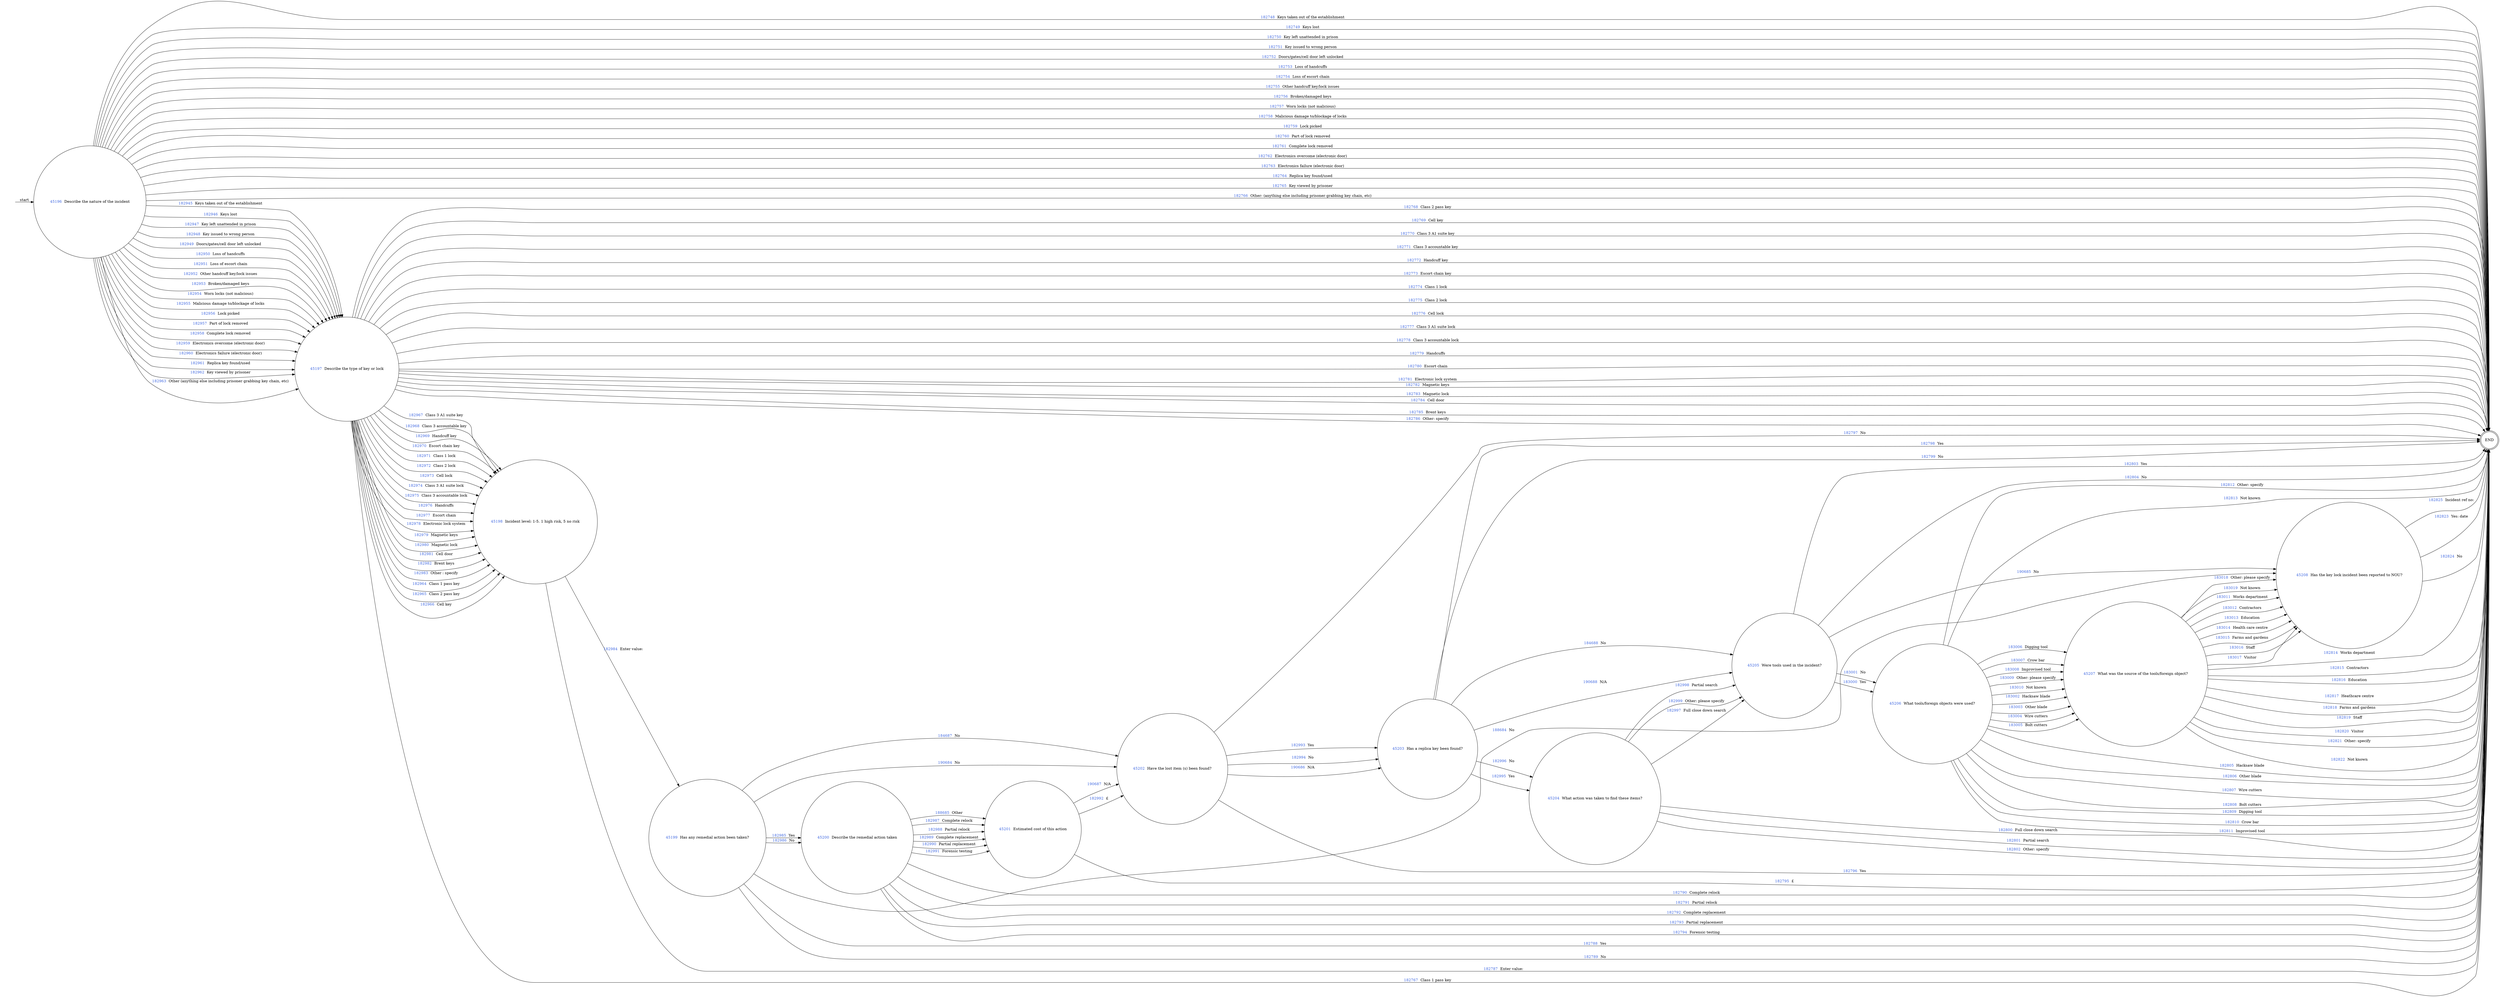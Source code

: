digraph KEY_LOCK_INCIDENT {
  rankdir=LR;
  node [shape = circle];
  START_NODE [label="", shape=none];
  START_NODE -> 45196 [label = "start"];
  END_NODE [label="END", shape="doublecircle"];
  45196 [label = < <FONT COLOR="royalblue">45196 </FONT> Describe the nature of the incident >];
  45196 -> END_NODE [label = < <FONT COLOR="royalblue">182748 </FONT> Keys taken out of the establishment >, style="filled", color="#DDD"];
  45196 -> END_NODE [label = < <FONT COLOR="royalblue">182749 </FONT> Keys lost >, style="filled", color="#DDD"];
  45196 -> END_NODE [label = < <FONT COLOR="royalblue">182750 </FONT> Key left unattended in prison >, style="filled", color="#DDD"];
  45196 -> END_NODE [label = < <FONT COLOR="royalblue">182751 </FONT> Key issued to wrong person >, style="filled", color="#DDD"];
  45196 -> END_NODE [label = < <FONT COLOR="royalblue">182752 </FONT> Doors/gates/cell door left unlocked >, style="filled", color="#DDD"];
  45196 -> END_NODE [label = < <FONT COLOR="royalblue">182753 </FONT> Loss of handcuffs >, style="filled", color="#DDD"];
  45196 -> END_NODE [label = < <FONT COLOR="royalblue">182754 </FONT> Loss of escort chain >, style="filled", color="#DDD"];
  45196 -> END_NODE [label = < <FONT COLOR="royalblue">182755 </FONT> Other handcuff key/lock issues >, style="filled", color="#DDD"];
  45196 -> END_NODE [label = < <FONT COLOR="royalblue">182756 </FONT> Broken/damaged keys >, style="filled", color="#DDD"];
  45196 -> END_NODE [label = < <FONT COLOR="royalblue">182757 </FONT> Worn locks (not malicious) >, style="filled", color="#DDD"];
  45196 -> END_NODE [label = < <FONT COLOR="royalblue">182758 </FONT> Malicious damage to/blockage of locks >, style="filled", color="#DDD"];
  45196 -> END_NODE [label = < <FONT COLOR="royalblue">182759 </FONT> Lock picked >, style="filled", color="#DDD"];
  45196 -> END_NODE [label = < <FONT COLOR="royalblue">182760 </FONT> Part of lock removed >, style="filled", color="#DDD"];
  45196 -> END_NODE [label = < <FONT COLOR="royalblue">182761 </FONT> Complete lock removed >, style="filled", color="#DDD"];
  45196 -> END_NODE [label = < <FONT COLOR="royalblue">182762 </FONT> Electronics overcome (electronic door) >, style="filled", color="#DDD"];
  45196 -> END_NODE [label = < <FONT COLOR="royalblue">182763 </FONT> Electronics failure (electronic door) >, style="filled", color="#DDD"];
  45196 -> END_NODE [label = < <FONT COLOR="royalblue">182764 </FONT> Replica key found/used >, style="filled", color="#DDD"];
  45196 -> END_NODE [label = < <FONT COLOR="royalblue">182765 </FONT> Key viewed by prisoner >, style="filled", color="#DDD"];
  45196 -> END_NODE [label = < <FONT COLOR="royalblue">182766 </FONT> Other: (anything else including prisoner grabbing key chain, etc) >, style="filled", color="#DDD"];
  45196 -> 45197 [label = < <FONT COLOR="royalblue">182945 </FONT> Keys taken out of the establishment >];
  45196 -> 45197 [label = < <FONT COLOR="royalblue">182946 </FONT> Keys lost >];
  45196 -> 45197 [label = < <FONT COLOR="royalblue">182947 </FONT> Key left unattended in prison >];
  45196 -> 45197 [label = < <FONT COLOR="royalblue">182948 </FONT> Key issued to wrong person >];
  45196 -> 45197 [label = < <FONT COLOR="royalblue">182949 </FONT> Doors/gates/cell door left unlocked >];
  45196 -> 45197 [label = < <FONT COLOR="royalblue">182950 </FONT> Loss of handcuffs >];
  45196 -> 45197 [label = < <FONT COLOR="royalblue">182951 </FONT> Loss of escort chain >];
  45196 -> 45197 [label = < <FONT COLOR="royalblue">182952 </FONT> Other handcuff key/lock issues >];
  45196 -> 45197 [label = < <FONT COLOR="royalblue">182953 </FONT> Broken/damaged keys >];
  45196 -> 45197 [label = < <FONT COLOR="royalblue">182954 </FONT> Worn locks (not malicious) >];
  45196 -> 45197 [label = < <FONT COLOR="royalblue">182955 </FONT> Malicious damage to/blockage of locks >];
  45196 -> 45197 [label = < <FONT COLOR="royalblue">182956 </FONT> Lock picked >];
  45196 -> 45197 [label = < <FONT COLOR="royalblue">182957 </FONT> Part of lock removed >];
  45196 -> 45197 [label = < <FONT COLOR="royalblue">182958 </FONT> Complete lock removed >];
  45196 -> 45197 [label = < <FONT COLOR="royalblue">182959 </FONT> Electronics overcome (electronic door) >];
  45196 -> 45197 [label = < <FONT COLOR="royalblue">182960 </FONT> Electronics failure (electronic door) >];
  45196 -> 45197 [label = < <FONT COLOR="royalblue">182961 </FONT> Replica key found/used >];
  45196 -> 45197 [label = < <FONT COLOR="royalblue">182962 </FONT> Key viewed by prisoner >];
  45196 -> 45197 [label = < <FONT COLOR="royalblue">182963 </FONT> Other (anything else including prisoner grabbing key chain, etc) >];
  45197 [label = < <FONT COLOR="royalblue">45197 </FONT> Describe the type of key or lock >];
  45197 -> END_NODE [label = < <FONT COLOR="royalblue">182767 </FONT> Class 1 pass key >, style="filled", color="#DDD"];
  45197 -> END_NODE [label = < <FONT COLOR="royalblue">182768 </FONT> Class 2 pass key >, style="filled", color="#DDD"];
  45197 -> END_NODE [label = < <FONT COLOR="royalblue">182769 </FONT> Cell key >, style="filled", color="#DDD"];
  45197 -> END_NODE [label = < <FONT COLOR="royalblue">182770 </FONT> Class 3 A1 suite key >, style="filled", color="#DDD"];
  45197 -> END_NODE [label = < <FONT COLOR="royalblue">182771 </FONT> Class 3 accountable key >, style="filled", color="#DDD"];
  45197 -> END_NODE [label = < <FONT COLOR="royalblue">182772 </FONT> Handcuff key >, style="filled", color="#DDD"];
  45197 -> END_NODE [label = < <FONT COLOR="royalblue">182773 </FONT> Escort chain key >, style="filled", color="#DDD"];
  45197 -> END_NODE [label = < <FONT COLOR="royalblue">182774 </FONT> Class 1 lock >, style="filled", color="#DDD"];
  45197 -> END_NODE [label = < <FONT COLOR="royalblue">182775 </FONT> Class 2 lock >, style="filled", color="#DDD"];
  45197 -> END_NODE [label = < <FONT COLOR="royalblue">182776 </FONT> Cell lock >, style="filled", color="#DDD"];
  45197 -> END_NODE [label = < <FONT COLOR="royalblue">182777 </FONT> Class 3 A1 suite lock >, style="filled", color="#DDD"];
  45197 -> END_NODE [label = < <FONT COLOR="royalblue">182778 </FONT> Class 3 accountable lock >, style="filled", color="#DDD"];
  45197 -> END_NODE [label = < <FONT COLOR="royalblue">182779 </FONT> Handcuffs >, style="filled", color="#DDD"];
  45197 -> END_NODE [label = < <FONT COLOR="royalblue">182780 </FONT> Escort chain >, style="filled", color="#DDD"];
  45197 -> END_NODE [label = < <FONT COLOR="royalblue">182781 </FONT> Electronic lock system >, style="filled", color="#DDD"];
  45197 -> END_NODE [label = < <FONT COLOR="royalblue">182782 </FONT> Magnetic keys >, style="filled", color="#DDD"];
  45197 -> END_NODE [label = < <FONT COLOR="royalblue">182783 </FONT> Magnetic lock >, style="filled", color="#DDD"];
  45197 -> END_NODE [label = < <FONT COLOR="royalblue">182784 </FONT> Cell door >, style="filled", color="#DDD"];
  45197 -> END_NODE [label = < <FONT COLOR="royalblue">182785 </FONT> Brent keys >, style="filled", color="#DDD"];
  45197 -> END_NODE [label = < <FONT COLOR="royalblue">182786 </FONT> Other: specify >, style="filled", color="#DDD"];
  45197 -> 45198 [label = < <FONT COLOR="royalblue">182964 </FONT> Class 1 pass key >];
  45197 -> 45198 [label = < <FONT COLOR="royalblue">182965 </FONT> Class 2 pass key >];
  45197 -> 45198 [label = < <FONT COLOR="royalblue">182966 </FONT> Cell key >];
  45197 -> 45198 [label = < <FONT COLOR="royalblue">182967 </FONT> Class 3 A1 suite key >];
  45197 -> 45198 [label = < <FONT COLOR="royalblue">182968 </FONT> Class 3 accountable key >];
  45197 -> 45198 [label = < <FONT COLOR="royalblue">182969 </FONT> Handcuff key >];
  45197 -> 45198 [label = < <FONT COLOR="royalblue">182970 </FONT> Escort chain key >];
  45197 -> 45198 [label = < <FONT COLOR="royalblue">182971 </FONT> Class 1 lock >];
  45197 -> 45198 [label = < <FONT COLOR="royalblue">182972 </FONT> Class 2 lock >];
  45197 -> 45198 [label = < <FONT COLOR="royalblue">182973 </FONT> Cell lock >];
  45197 -> 45198 [label = < <FONT COLOR="royalblue">182974 </FONT> Class 3 A1 suite lock >];
  45197 -> 45198 [label = < <FONT COLOR="royalblue">182975 </FONT> Class 3 accountable lock >];
  45197 -> 45198 [label = < <FONT COLOR="royalblue">182976 </FONT> Handcuffs >];
  45197 -> 45198 [label = < <FONT COLOR="royalblue">182977 </FONT> Escort chain >];
  45197 -> 45198 [label = < <FONT COLOR="royalblue">182978 </FONT> Electronic lock system >];
  45197 -> 45198 [label = < <FONT COLOR="royalblue">182979 </FONT> Magnetic keys >];
  45197 -> 45198 [label = < <FONT COLOR="royalblue">182980 </FONT> Magnetic lock >];
  45197 -> 45198 [label = < <FONT COLOR="royalblue">182981 </FONT> Cell door >];
  45197 -> 45198 [label = < <FONT COLOR="royalblue">182982 </FONT> Brent keys >];
  45197 -> 45198 [label = < <FONT COLOR="royalblue">182983 </FONT> Other : specify >];
  45198 [label = < <FONT COLOR="royalblue">45198 </FONT> Incident level: 1-5. 1 high risk, 5 no risk >];
  45198 -> END_NODE [label = < <FONT COLOR="royalblue">182787 </FONT> Enter value: >, style="filled", color="#DDD"];
  45198 -> 45199 [label = < <FONT COLOR="royalblue">182984 </FONT> Enter value: >];
  45199 [label = < <FONT COLOR="royalblue">45199 </FONT> Has any remedial action been taken? >];
  45199 -> END_NODE [label = < <FONT COLOR="royalblue">182788 </FONT> Yes >, style="filled", color="#DDD"];
  45199 -> END_NODE [label = < <FONT COLOR="royalblue">182789 </FONT> No >, style="filled", color="#DDD"];
  45199 -> 45200 [label = < <FONT COLOR="royalblue">182985 </FONT> Yes >];
  45199 -> 45200 [label = < <FONT COLOR="royalblue">182986 </FONT> No >, style="filled", color="#DDD"];
  45199 -> 45202 [label = < <FONT COLOR="royalblue">184687 </FONT> No >, style="filled", color="#DDD"];
  45199 -> 45208 [label = < <FONT COLOR="royalblue">188684 </FONT> No >, style="filled", color="#DDD"];
  45199 -> 45202 [label = < <FONT COLOR="royalblue">190684 </FONT> No >];
  45200 [label = < <FONT COLOR="royalblue">45200 </FONT> Describe the remedial action taken >];
  45200 -> END_NODE [label = < <FONT COLOR="royalblue">182790 </FONT> Complete relock >, style="filled", color="#DDD"];
  45200 -> END_NODE [label = < <FONT COLOR="royalblue">182791 </FONT> Partial relock >, style="filled", color="#DDD"];
  45200 -> END_NODE [label = < <FONT COLOR="royalblue">182792 </FONT> Complete replacement >, style="filled", color="#DDD"];
  45200 -> END_NODE [label = < <FONT COLOR="royalblue">182793 </FONT> Partial replacement >, style="filled", color="#DDD"];
  45200 -> END_NODE [label = < <FONT COLOR="royalblue">182794 </FONT> Forensic testing >, style="filled", color="#DDD"];
  45200 -> 45201 [label = < <FONT COLOR="royalblue">182987 </FONT> Complete relock >];
  45200 -> 45201 [label = < <FONT COLOR="royalblue">182988 </FONT> Partial relock >];
  45200 -> 45201 [label = < <FONT COLOR="royalblue">182989 </FONT> Complete replacement >];
  45200 -> 45201 [label = < <FONT COLOR="royalblue">182990 </FONT> Partial replacement >];
  45200 -> 45201 [label = < <FONT COLOR="royalblue">182991 </FONT> Forensic testing >];
  45200 -> 45201 [label = < <FONT COLOR="royalblue">188685 </FONT> Other >];
  45201 [label = < <FONT COLOR="royalblue">45201 </FONT> Estimated cost of this action >];
  45201 -> END_NODE [label = < <FONT COLOR="royalblue">182795 </FONT> £ >, style="filled", color="#DDD"];
  45201 -> 45202 [label = < <FONT COLOR="royalblue">182992 </FONT> £ >];
  45201 -> 45202 [label = < <FONT COLOR="royalblue">190687 </FONT> N/A >];
  45202 [label = < <FONT COLOR="royalblue">45202 </FONT> Have the lost item (s) been found? >];
  45202 -> END_NODE [label = < <FONT COLOR="royalblue">182796 </FONT> Yes >, style="filled", color="#DDD"];
  45202 -> END_NODE [label = < <FONT COLOR="royalblue">182797 </FONT> No >, style="filled", color="#DDD"];
  45202 -> 45203 [label = < <FONT COLOR="royalblue">182993 </FONT> Yes >];
  45202 -> 45203 [label = < <FONT COLOR="royalblue">182994 </FONT> No >];
  45202 -> 45203 [label = < <FONT COLOR="royalblue">190686 </FONT> N/A >];
  45203 [label = < <FONT COLOR="royalblue">45203 </FONT> Has a replica key been found? >];
  45203 -> END_NODE [label = < <FONT COLOR="royalblue">182798 </FONT> Yes >, style="filled", color="#DDD"];
  45203 -> END_NODE [label = < <FONT COLOR="royalblue">182799 </FONT> No >, style="filled", color="#DDD"];
  45203 -> 45204 [label = < <FONT COLOR="royalblue">182995 </FONT> Yes >];
  45203 -> 45204 [label = < <FONT COLOR="royalblue">182996 </FONT> No >, style="filled", color="#DDD"];
  45203 -> 45205 [label = < <FONT COLOR="royalblue">184688 </FONT> No >];
  45203 -> 45205 [label = < <FONT COLOR="royalblue">190688 </FONT> N/A >];
  45204 [label = < <FONT COLOR="royalblue">45204 </FONT> What action was taken to find these items? >];
  45204 -> END_NODE [label = < <FONT COLOR="royalblue">182800 </FONT> Full close down search >, style="filled", color="#DDD"];
  45204 -> END_NODE [label = < <FONT COLOR="royalblue">182801 </FONT> Partial search >, style="filled", color="#DDD"];
  45204 -> END_NODE [label = < <FONT COLOR="royalblue">182802 </FONT> Other: specify >, style="filled", color="#DDD"];
  45204 -> 45205 [label = < <FONT COLOR="royalblue">182997 </FONT> Full close down search >];
  45204 -> 45205 [label = < <FONT COLOR="royalblue">182998 </FONT> Partial search >];
  45204 -> 45205 [label = < <FONT COLOR="royalblue">182999 </FONT> Other: please specify >];
  45205 [label = < <FONT COLOR="royalblue">45205 </FONT> Were tools used in the incident? >];
  45205 -> END_NODE [label = < <FONT COLOR="royalblue">182803 </FONT> Yes >, style="filled", color="#DDD"];
  45205 -> END_NODE [label = < <FONT COLOR="royalblue">182804 </FONT> No >, style="filled", color="#DDD"];
  45205 -> 45206 [label = < <FONT COLOR="royalblue">183000 </FONT> Yes >];
  45205 -> 45206 [label = < <FONT COLOR="royalblue">183001 </FONT> No >, style="filled", color="#DDD"];
  45205 -> 45208 [label = < <FONT COLOR="royalblue">190685 </FONT> No >];
  45206 [label = < <FONT COLOR="royalblue">45206 </FONT> What tools/foreign objects were used? >];
  45206 -> END_NODE [label = < <FONT COLOR="royalblue">182805 </FONT> Hacksaw blade >, style="filled", color="#DDD"];
  45206 -> END_NODE [label = < <FONT COLOR="royalblue">182806 </FONT> Other blade >, style="filled", color="#DDD"];
  45206 -> END_NODE [label = < <FONT COLOR="royalblue">182807 </FONT> Wire cutters >, style="filled", color="#DDD"];
  45206 -> END_NODE [label = < <FONT COLOR="royalblue">182808 </FONT> Bolt cutters >, style="filled", color="#DDD"];
  45206 -> END_NODE [label = < <FONT COLOR="royalblue">182809 </FONT> Digging tool >, style="filled", color="#DDD"];
  45206 -> END_NODE [label = < <FONT COLOR="royalblue">182810 </FONT> Crow bar >, style="filled", color="#DDD"];
  45206 -> END_NODE [label = < <FONT COLOR="royalblue">182811 </FONT> Improvised tool >, style="filled", color="#DDD"];
  45206 -> END_NODE [label = < <FONT COLOR="royalblue">182812 </FONT> Other: specify >, style="filled", color="#DDD"];
  45206 -> END_NODE [label = < <FONT COLOR="royalblue">182813 </FONT> Not known >, style="filled", color="#DDD"];
  45206 -> 45207 [label = < <FONT COLOR="royalblue">183002 </FONT> Hacksaw blade >];
  45206 -> 45207 [label = < <FONT COLOR="royalblue">183003 </FONT> Other blade >];
  45206 -> 45207 [label = < <FONT COLOR="royalblue">183004 </FONT> Wire cutters >];
  45206 -> 45207 [label = < <FONT COLOR="royalblue">183005 </FONT> Bolt cutters >];
  45206 -> 45207 [label = < <FONT COLOR="royalblue">183006 </FONT> Digging tool >];
  45206 -> 45207 [label = < <FONT COLOR="royalblue">183007 </FONT> Crow bar >];
  45206 -> 45207 [label = < <FONT COLOR="royalblue">183008 </FONT> Improvised tool >];
  45206 -> 45207 [label = < <FONT COLOR="royalblue">183009 </FONT> Other: please specify >];
  45206 -> 45207 [label = < <FONT COLOR="royalblue">183010 </FONT> Not known >];
  45207 [label = < <FONT COLOR="royalblue">45207 </FONT> What was the source of the tools/foreign object? >];
  45207 -> END_NODE [label = < <FONT COLOR="royalblue">182814 </FONT> Works department >, style="filled", color="#DDD"];
  45207 -> END_NODE [label = < <FONT COLOR="royalblue">182815 </FONT> Contractors >, style="filled", color="#DDD"];
  45207 -> END_NODE [label = < <FONT COLOR="royalblue">182816 </FONT> Education >, style="filled", color="#DDD"];
  45207 -> END_NODE [label = < <FONT COLOR="royalblue">182817 </FONT> Heathcare centre >, style="filled", color="#DDD"];
  45207 -> END_NODE [label = < <FONT COLOR="royalblue">182818 </FONT> Farms and gardens >, style="filled", color="#DDD"];
  45207 -> END_NODE [label = < <FONT COLOR="royalblue">182819 </FONT> Staff >, style="filled", color="#DDD"];
  45207 -> END_NODE [label = < <FONT COLOR="royalblue">182820 </FONT> Visitor >, style="filled", color="#DDD"];
  45207 -> END_NODE [label = < <FONT COLOR="royalblue">182821 </FONT> Other: specify >, style="filled", color="#DDD"];
  45207 -> END_NODE [label = < <FONT COLOR="royalblue">182822 </FONT> Not known >, style="filled", color="#DDD"];
  45207 -> 45208 [label = < <FONT COLOR="royalblue">183011 </FONT> Works department >];
  45207 -> 45208 [label = < <FONT COLOR="royalblue">183012 </FONT> Contractors >];
  45207 -> 45208 [label = < <FONT COLOR="royalblue">183013 </FONT> Education >];
  45207 -> 45208 [label = < <FONT COLOR="royalblue">183014 </FONT> Health care centre >];
  45207 -> 45208 [label = < <FONT COLOR="royalblue">183015 </FONT> Farms and gardens >];
  45207 -> 45208 [label = < <FONT COLOR="royalblue">183016 </FONT> Staff >];
  45207 -> 45208 [label = < <FONT COLOR="royalblue">183017 </FONT> Visitor >];
  45207 -> 45208 [label = < <FONT COLOR="royalblue">183018 </FONT> Other: please specify >];
  45207 -> 45208 [label = < <FONT COLOR="royalblue">183019 </FONT> Not known >];
  45208 [label = < <FONT COLOR="royalblue">45208 </FONT> Has the key lock incident been reported to NOU? >];
  45208 -> END_NODE [label = < <FONT COLOR="royalblue">182823 </FONT> Yes: date >];
  45208 -> END_NODE [label = < <FONT COLOR="royalblue">182824 </FONT> No >];
  45208 -> END_NODE [label = < <FONT COLOR="royalblue">182825 </FONT> Incident ref no: >];
}
